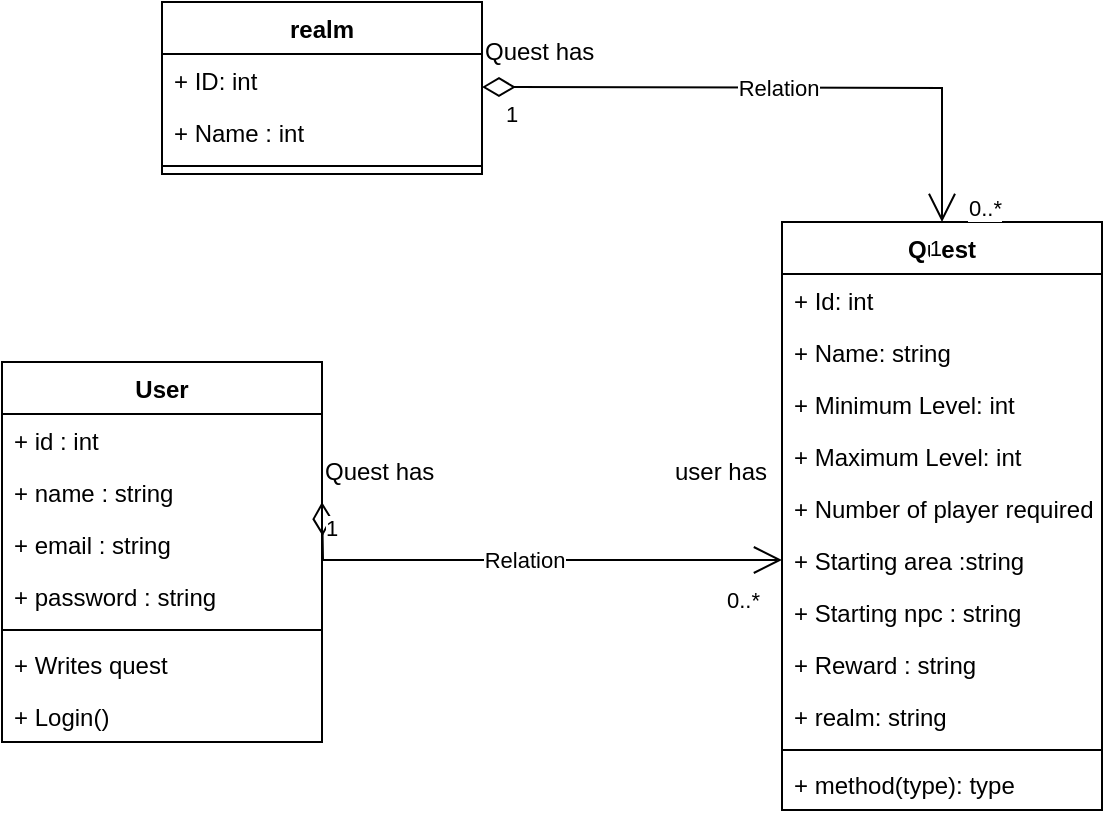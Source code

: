 <mxfile version="20.7.4" type="device"><diagram id="C5RBs43oDa-KdzZeNtuy" name="Page-1"><mxGraphModel dx="1006" dy="586" grid="1" gridSize="10" guides="1" tooltips="1" connect="1" arrows="1" fold="1" page="1" pageScale="1" pageWidth="827" pageHeight="1169" math="0" shadow="0"><root><mxCell id="WIyWlLk6GJQsqaUBKTNV-0"/><mxCell id="WIyWlLk6GJQsqaUBKTNV-1" parent="WIyWlLk6GJQsqaUBKTNV-0"/><mxCell id="2Ek2HGtzW80UYO1ySA6g-5" value="realm" style="swimlane;fontStyle=1;align=center;verticalAlign=top;childLayout=stackLayout;horizontal=1;startSize=26;horizontalStack=0;resizeParent=1;resizeParentMax=0;resizeLast=0;collapsible=1;marginBottom=0;" vertex="1" parent="WIyWlLk6GJQsqaUBKTNV-1"><mxGeometry x="170" y="80" width="160" height="86" as="geometry"/></mxCell><mxCell id="2Ek2HGtzW80UYO1ySA6g-6" value="+ ID: int" style="text;strokeColor=none;fillColor=none;align=left;verticalAlign=top;spacingLeft=4;spacingRight=4;overflow=hidden;rotatable=0;points=[[0,0.5],[1,0.5]];portConstraint=eastwest;" vertex="1" parent="2Ek2HGtzW80UYO1ySA6g-5"><mxGeometry y="26" width="160" height="26" as="geometry"/></mxCell><mxCell id="2Ek2HGtzW80UYO1ySA6g-9" value="+ Name : int" style="text;strokeColor=none;fillColor=none;align=left;verticalAlign=top;spacingLeft=4;spacingRight=4;overflow=hidden;rotatable=0;points=[[0,0.5],[1,0.5]];portConstraint=eastwest;" vertex="1" parent="2Ek2HGtzW80UYO1ySA6g-5"><mxGeometry y="52" width="160" height="26" as="geometry"/></mxCell><mxCell id="2Ek2HGtzW80UYO1ySA6g-7" value="" style="line;strokeWidth=1;fillColor=none;align=left;verticalAlign=middle;spacingTop=-1;spacingLeft=3;spacingRight=3;rotatable=0;labelPosition=right;points=[];portConstraint=eastwest;strokeColor=inherit;" vertex="1" parent="2Ek2HGtzW80UYO1ySA6g-5"><mxGeometry y="78" width="160" height="8" as="geometry"/></mxCell><mxCell id="2Ek2HGtzW80UYO1ySA6g-14" value="Quest" style="swimlane;fontStyle=1;align=center;verticalAlign=top;childLayout=stackLayout;horizontal=1;startSize=26;horizontalStack=0;resizeParent=1;resizeParentMax=0;resizeLast=0;collapsible=1;marginBottom=0;" vertex="1" parent="WIyWlLk6GJQsqaUBKTNV-1"><mxGeometry x="480" y="190" width="160" height="294" as="geometry"><mxRectangle x="410" y="80" width="100" height="30" as="alternateBounds"/></mxGeometry></mxCell><mxCell id="2Ek2HGtzW80UYO1ySA6g-15" value="+ Id: int" style="text;strokeColor=none;fillColor=none;align=left;verticalAlign=top;spacingLeft=4;spacingRight=4;overflow=hidden;rotatable=0;points=[[0,0.5],[1,0.5]];portConstraint=eastwest;" vertex="1" parent="2Ek2HGtzW80UYO1ySA6g-14"><mxGeometry y="26" width="160" height="26" as="geometry"/></mxCell><mxCell id="2Ek2HGtzW80UYO1ySA6g-18" value="+ Name: string" style="text;strokeColor=none;fillColor=none;align=left;verticalAlign=top;spacingLeft=4;spacingRight=4;overflow=hidden;rotatable=0;points=[[0,0.5],[1,0.5]];portConstraint=eastwest;" vertex="1" parent="2Ek2HGtzW80UYO1ySA6g-14"><mxGeometry y="52" width="160" height="26" as="geometry"/></mxCell><mxCell id="2Ek2HGtzW80UYO1ySA6g-19" value="+ Minimum Level: int" style="text;strokeColor=none;fillColor=none;align=left;verticalAlign=top;spacingLeft=4;spacingRight=4;overflow=hidden;rotatable=0;points=[[0,0.5],[1,0.5]];portConstraint=eastwest;" vertex="1" parent="2Ek2HGtzW80UYO1ySA6g-14"><mxGeometry y="78" width="160" height="26" as="geometry"/></mxCell><mxCell id="2Ek2HGtzW80UYO1ySA6g-44" value="+ Maximum Level: int" style="text;strokeColor=none;fillColor=none;align=left;verticalAlign=top;spacingLeft=4;spacingRight=4;overflow=hidden;rotatable=0;points=[[0,0.5],[1,0.5]];portConstraint=eastwest;" vertex="1" parent="2Ek2HGtzW80UYO1ySA6g-14"><mxGeometry y="104" width="160" height="26" as="geometry"/></mxCell><mxCell id="2Ek2HGtzW80UYO1ySA6g-20" value="+ Number of player required" style="text;strokeColor=none;fillColor=none;align=left;verticalAlign=top;spacingLeft=4;spacingRight=4;overflow=hidden;rotatable=0;points=[[0,0.5],[1,0.5]];portConstraint=eastwest;" vertex="1" parent="2Ek2HGtzW80UYO1ySA6g-14"><mxGeometry y="130" width="160" height="26" as="geometry"/></mxCell><mxCell id="2Ek2HGtzW80UYO1ySA6g-21" value="+ Starting area :string" style="text;strokeColor=none;fillColor=none;align=left;verticalAlign=top;spacingLeft=4;spacingRight=4;overflow=hidden;rotatable=0;points=[[0,0.5],[1,0.5]];portConstraint=eastwest;" vertex="1" parent="2Ek2HGtzW80UYO1ySA6g-14"><mxGeometry y="156" width="160" height="26" as="geometry"/></mxCell><mxCell id="2Ek2HGtzW80UYO1ySA6g-37" value="+ Starting npc : string" style="text;strokeColor=none;fillColor=none;align=left;verticalAlign=top;spacingLeft=4;spacingRight=4;overflow=hidden;rotatable=0;points=[[0,0.5],[1,0.5]];portConstraint=eastwest;" vertex="1" parent="2Ek2HGtzW80UYO1ySA6g-14"><mxGeometry y="182" width="160" height="26" as="geometry"/></mxCell><mxCell id="2Ek2HGtzW80UYO1ySA6g-22" value="+ Reward : string" style="text;strokeColor=none;fillColor=none;align=left;verticalAlign=top;spacingLeft=4;spacingRight=4;overflow=hidden;rotatable=0;points=[[0,0.5],[1,0.5]];portConstraint=eastwest;" vertex="1" parent="2Ek2HGtzW80UYO1ySA6g-14"><mxGeometry y="208" width="160" height="26" as="geometry"/></mxCell><mxCell id="2Ek2HGtzW80UYO1ySA6g-45" value="+ realm: string" style="text;strokeColor=none;fillColor=none;align=left;verticalAlign=top;spacingLeft=4;spacingRight=4;overflow=hidden;rotatable=0;points=[[0,0.5],[1,0.5]];portConstraint=eastwest;" vertex="1" parent="2Ek2HGtzW80UYO1ySA6g-14"><mxGeometry y="234" width="160" height="26" as="geometry"/></mxCell><mxCell id="2Ek2HGtzW80UYO1ySA6g-16" value="" style="line;strokeWidth=1;fillColor=none;align=left;verticalAlign=middle;spacingTop=-1;spacingLeft=3;spacingRight=3;rotatable=0;labelPosition=right;points=[];portConstraint=eastwest;strokeColor=inherit;" vertex="1" parent="2Ek2HGtzW80UYO1ySA6g-14"><mxGeometry y="260" width="160" height="8" as="geometry"/></mxCell><mxCell id="2Ek2HGtzW80UYO1ySA6g-17" value="+ method(type): type" style="text;strokeColor=none;fillColor=none;align=left;verticalAlign=top;spacingLeft=4;spacingRight=4;overflow=hidden;rotatable=0;points=[[0,0.5],[1,0.5]];portConstraint=eastwest;" vertex="1" parent="2Ek2HGtzW80UYO1ySA6g-14"><mxGeometry y="268" width="160" height="26" as="geometry"/></mxCell><mxCell id="2Ek2HGtzW80UYO1ySA6g-24" value="User" style="swimlane;fontStyle=1;align=center;verticalAlign=top;childLayout=stackLayout;horizontal=1;startSize=26;horizontalStack=0;resizeParent=1;resizeParentMax=0;resizeLast=0;collapsible=1;marginBottom=0;" vertex="1" parent="WIyWlLk6GJQsqaUBKTNV-1"><mxGeometry x="90" y="260" width="160" height="190" as="geometry"/></mxCell><mxCell id="2Ek2HGtzW80UYO1ySA6g-25" value="+ id : int" style="text;strokeColor=none;fillColor=none;align=left;verticalAlign=top;spacingLeft=4;spacingRight=4;overflow=hidden;rotatable=0;points=[[0,0.5],[1,0.5]];portConstraint=eastwest;" vertex="1" parent="2Ek2HGtzW80UYO1ySA6g-24"><mxGeometry y="26" width="160" height="26" as="geometry"/></mxCell><mxCell id="2Ek2HGtzW80UYO1ySA6g-28" value="+ name : string" style="text;strokeColor=none;fillColor=none;align=left;verticalAlign=top;spacingLeft=4;spacingRight=4;overflow=hidden;rotatable=0;points=[[0,0.5],[1,0.5]];portConstraint=eastwest;" vertex="1" parent="2Ek2HGtzW80UYO1ySA6g-24"><mxGeometry y="52" width="160" height="26" as="geometry"/></mxCell><mxCell id="2Ek2HGtzW80UYO1ySA6g-29" value="+ email : string" style="text;strokeColor=none;fillColor=none;align=left;verticalAlign=top;spacingLeft=4;spacingRight=4;overflow=hidden;rotatable=0;points=[[0,0.5],[1,0.5]];portConstraint=eastwest;" vertex="1" parent="2Ek2HGtzW80UYO1ySA6g-24"><mxGeometry y="78" width="160" height="26" as="geometry"/></mxCell><mxCell id="2Ek2HGtzW80UYO1ySA6g-30" value="+ password : string" style="text;strokeColor=none;fillColor=none;align=left;verticalAlign=top;spacingLeft=4;spacingRight=4;overflow=hidden;rotatable=0;points=[[0,0.5],[1,0.5]];portConstraint=eastwest;" vertex="1" parent="2Ek2HGtzW80UYO1ySA6g-24"><mxGeometry y="104" width="160" height="26" as="geometry"/></mxCell><mxCell id="2Ek2HGtzW80UYO1ySA6g-26" value="" style="line;strokeWidth=1;fillColor=none;align=left;verticalAlign=middle;spacingTop=-1;spacingLeft=3;spacingRight=3;rotatable=0;labelPosition=right;points=[];portConstraint=eastwest;strokeColor=inherit;" vertex="1" parent="2Ek2HGtzW80UYO1ySA6g-24"><mxGeometry y="130" width="160" height="8" as="geometry"/></mxCell><mxCell id="2Ek2HGtzW80UYO1ySA6g-27" value="+ Writes quest" style="text;strokeColor=none;fillColor=none;align=left;verticalAlign=top;spacingLeft=4;spacingRight=4;overflow=hidden;rotatable=0;points=[[0,0.5],[1,0.5]];portConstraint=eastwest;" vertex="1" parent="2Ek2HGtzW80UYO1ySA6g-24"><mxGeometry y="138" width="160" height="26" as="geometry"/></mxCell><mxCell id="2Ek2HGtzW80UYO1ySA6g-31" value="+ Login()" style="text;strokeColor=none;fillColor=none;align=left;verticalAlign=top;spacingLeft=4;spacingRight=4;overflow=hidden;rotatable=0;points=[[0,0.5],[1,0.5]];portConstraint=eastwest;" vertex="1" parent="2Ek2HGtzW80UYO1ySA6g-24"><mxGeometry y="164" width="160" height="26" as="geometry"/></mxCell><mxCell id="2Ek2HGtzW80UYO1ySA6g-33" value="Relation" style="endArrow=open;html=1;endSize=12;startArrow=diamondThin;startSize=14;startFill=0;edgeStyle=orthogonalEdgeStyle;rounded=0;entryX=0;entryY=0.5;entryDx=0;entryDy=0;" edge="1" parent="WIyWlLk6GJQsqaUBKTNV-1" target="2Ek2HGtzW80UYO1ySA6g-21"><mxGeometry relative="1" as="geometry"><mxPoint x="250" y="330" as="sourcePoint"/><mxPoint x="470" y="330" as="targetPoint"/></mxGeometry></mxCell><mxCell id="2Ek2HGtzW80UYO1ySA6g-34" value="1&lt;br&gt;" style="edgeLabel;resizable=0;html=1;align=left;verticalAlign=top;" connectable="0" vertex="1" parent="2Ek2HGtzW80UYO1ySA6g-33"><mxGeometry x="-1" relative="1" as="geometry"/></mxCell><mxCell id="2Ek2HGtzW80UYO1ySA6g-35" value="0..*" style="edgeLabel;resizable=0;html=1;align=right;verticalAlign=top;" connectable="0" vertex="1" parent="2Ek2HGtzW80UYO1ySA6g-33"><mxGeometry x="1" relative="1" as="geometry"><mxPoint x="-10" y="7" as="offset"/></mxGeometry></mxCell><mxCell id="2Ek2HGtzW80UYO1ySA6g-36" value="Quest has&amp;nbsp;" style="text;html=1;align=center;verticalAlign=middle;resizable=0;points=[];autosize=1;strokeColor=none;fillColor=none;" vertex="1" parent="WIyWlLk6GJQsqaUBKTNV-1"><mxGeometry x="240" y="300" width="80" height="30" as="geometry"/></mxCell><mxCell id="2Ek2HGtzW80UYO1ySA6g-38" value="user has" style="text;html=1;align=center;verticalAlign=middle;resizable=0;points=[];autosize=1;strokeColor=none;fillColor=none;" vertex="1" parent="WIyWlLk6GJQsqaUBKTNV-1"><mxGeometry x="414" y="300" width="70" height="30" as="geometry"/></mxCell><mxCell id="2Ek2HGtzW80UYO1ySA6g-39" value="Relation" style="endArrow=open;html=1;endSize=12;startArrow=diamondThin;startSize=14;startFill=0;edgeStyle=orthogonalEdgeStyle;rounded=0;entryX=0.5;entryY=0;entryDx=0;entryDy=0;" edge="1" parent="WIyWlLk6GJQsqaUBKTNV-1" target="2Ek2HGtzW80UYO1ySA6g-14"><mxGeometry relative="1" as="geometry"><mxPoint x="330" y="122.5" as="sourcePoint"/><mxPoint x="560" y="110" as="targetPoint"/></mxGeometry></mxCell><mxCell id="2Ek2HGtzW80UYO1ySA6g-40" value="1" style="edgeLabel;resizable=0;html=1;align=left;verticalAlign=top;" connectable="0" vertex="1" parent="2Ek2HGtzW80UYO1ySA6g-39"><mxGeometry x="-1" relative="1" as="geometry"><mxPoint x="10" as="offset"/></mxGeometry></mxCell><mxCell id="2Ek2HGtzW80UYO1ySA6g-41" value="1" style="edgeLabel;resizable=0;html=1;align=right;verticalAlign=top;" connectable="0" vertex="1" parent="2Ek2HGtzW80UYO1ySA6g-39"><mxGeometry x="1" relative="1" as="geometry"/></mxCell><mxCell id="2Ek2HGtzW80UYO1ySA6g-42" value="Quest has&amp;nbsp;" style="text;html=1;align=center;verticalAlign=middle;resizable=0;points=[];autosize=1;strokeColor=none;fillColor=none;" vertex="1" parent="WIyWlLk6GJQsqaUBKTNV-1"><mxGeometry x="320" y="90" width="80" height="30" as="geometry"/></mxCell><mxCell id="2Ek2HGtzW80UYO1ySA6g-43" value="0..*" style="edgeLabel;resizable=0;html=1;align=right;verticalAlign=top;" connectable="0" vertex="1" parent="WIyWlLk6GJQsqaUBKTNV-1"><mxGeometry x="590" y="170" as="geometry"/></mxCell></root></mxGraphModel></diagram></mxfile>
